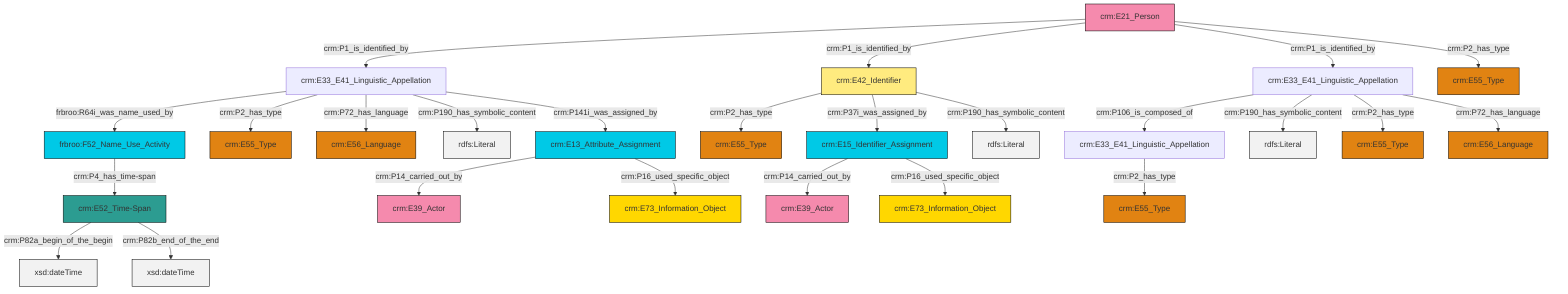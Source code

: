 graph TD
classDef Literal fill:#f2f2f2,stroke:#000000;
classDef CRM_Entity fill:#FFFFFF,stroke:#000000;
classDef Temporal_Entity fill:#00C9E6, stroke:#000000;
classDef Type fill:#E18312, stroke:#000000;
classDef Time-Span fill:#2C9C91, stroke:#000000;
classDef Appellation fill:#FFEB7F, stroke:#000000;
classDef Place fill:#008836, stroke:#000000;
classDef Persistent_Item fill:#B266B2, stroke:#000000;
classDef Conceptual_Object fill:#FFD700, stroke:#000000;
classDef Physical_Thing fill:#D2B48C, stroke:#000000;
classDef Actor fill:#f58aad, stroke:#000000;
classDef PC_Classes fill:#4ce600, stroke:#000000;
classDef Multi fill:#cccccc,stroke:#000000;

0["crm:E15_Identifier_Assignment"]:::Temporal_Entity -->|crm:P14_carried_out_by| 1["crm:E39_Actor"]:::Actor
4["crm:E33_E41_Linguistic_Appellation"]:::Default -->|crm:P106_is_composed_of| 5["crm:E33_E41_Linguistic_Appellation"]:::Default
10["crm:E21_Person"]:::Actor -->|crm:P1_is_identified_by| 11["crm:E33_E41_Linguistic_Appellation"]:::Default
0["crm:E15_Identifier_Assignment"]:::Temporal_Entity -->|crm:P16_used_specific_object| 13["crm:E73_Information_Object"]:::Conceptual_Object
14["crm:E13_Attribute_Assignment"]:::Temporal_Entity -->|crm:P14_carried_out_by| 16["crm:E39_Actor"]:::Actor
4["crm:E33_E41_Linguistic_Appellation"]:::Default -->|crm:P190_has_symbolic_content| 17[rdfs:Literal]:::Literal
10["crm:E21_Person"]:::Actor -->|crm:P1_is_identified_by| 2["crm:E42_Identifier"]:::Appellation
11["crm:E33_E41_Linguistic_Appellation"]:::Default -->|frbroo:R64i_was_name_used_by| 24["frbroo:F52_Name_Use_Activity"]:::Temporal_Entity
11["crm:E33_E41_Linguistic_Appellation"]:::Default -->|crm:P2_has_type| 25["crm:E55_Type"]:::Type
5["crm:E33_E41_Linguistic_Appellation"]:::Default -->|crm:P2_has_type| 6["crm:E55_Type"]:::Type
11["crm:E33_E41_Linguistic_Appellation"]:::Default -->|crm:P72_has_language| 31["crm:E56_Language"]:::Type
2["crm:E42_Identifier"]:::Appellation -->|crm:P2_has_type| 32["crm:E55_Type"]:::Type
14["crm:E13_Attribute_Assignment"]:::Temporal_Entity -->|crm:P16_used_specific_object| 27["crm:E73_Information_Object"]:::Conceptual_Object
34["crm:E52_Time-Span"]:::Time-Span -->|crm:P82a_begin_of_the_begin| 35[xsd:dateTime]:::Literal
2["crm:E42_Identifier"]:::Appellation -->|crm:P37i_was_assigned_by| 0["crm:E15_Identifier_Assignment"]:::Temporal_Entity
2["crm:E42_Identifier"]:::Appellation -->|crm:P190_has_symbolic_content| 36[rdfs:Literal]:::Literal
10["crm:E21_Person"]:::Actor -->|crm:P1_is_identified_by| 4["crm:E33_E41_Linguistic_Appellation"]:::Default
24["frbroo:F52_Name_Use_Activity"]:::Temporal_Entity -->|crm:P4_has_time-span| 34["crm:E52_Time-Span"]:::Time-Span
4["crm:E33_E41_Linguistic_Appellation"]:::Default -->|crm:P2_has_type| 8["crm:E55_Type"]:::Type
11["crm:E33_E41_Linguistic_Appellation"]:::Default -->|crm:P190_has_symbolic_content| 44[rdfs:Literal]:::Literal
34["crm:E52_Time-Span"]:::Time-Span -->|crm:P82b_end_of_the_end| 45[xsd:dateTime]:::Literal
11["crm:E33_E41_Linguistic_Appellation"]:::Default -->|crm:P141i_was_assigned_by| 14["crm:E13_Attribute_Assignment"]:::Temporal_Entity
4["crm:E33_E41_Linguistic_Appellation"]:::Default -->|crm:P72_has_language| 18["crm:E56_Language"]:::Type
10["crm:E21_Person"]:::Actor -->|crm:P2_has_type| 42["crm:E55_Type"]:::Type